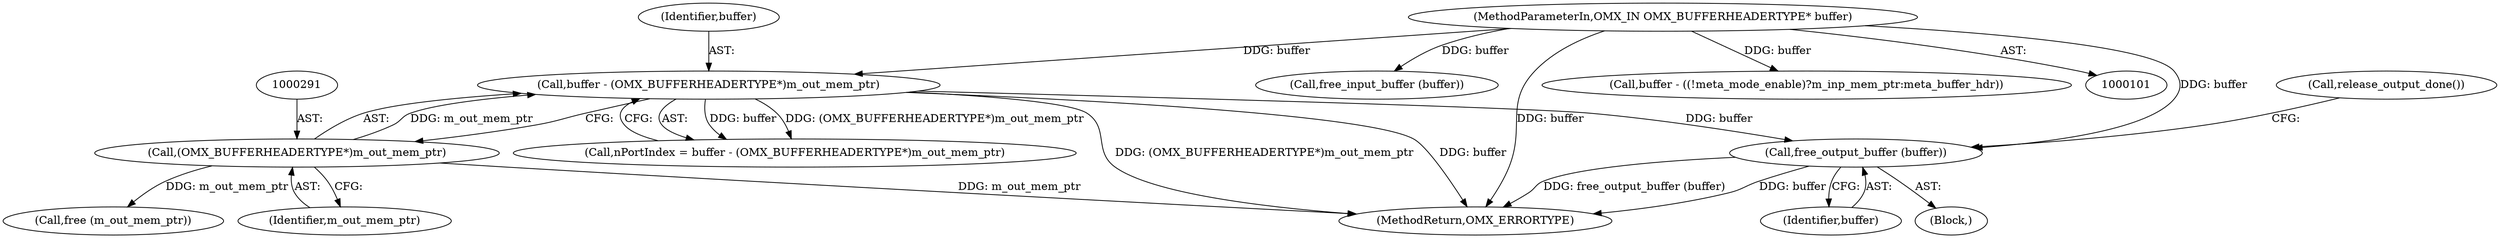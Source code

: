 digraph "0_Android_89913d7df36dbeb458ce165856bd6505a2ec647d@API" {
"1000317" [label="(Call,free_output_buffer (buffer))"];
"1000288" [label="(Call,buffer - (OMX_BUFFERHEADERTYPE*)m_out_mem_ptr)"];
"1000104" [label="(MethodParameterIn,OMX_IN OMX_BUFFERHEADERTYPE* buffer)"];
"1000290" [label="(Call,(OMX_BUFFERHEADERTYPE*)m_out_mem_ptr)"];
"1000288" [label="(Call,buffer - (OMX_BUFFERHEADERTYPE*)m_out_mem_ptr)"];
"1000214" [label="(Call,free_input_buffer (buffer))"];
"1000330" [label="(Call,free (m_out_mem_ptr))"];
"1000422" [label="(MethodReturn,OMX_ERRORTYPE)"];
"1000104" [label="(MethodParameterIn,OMX_IN OMX_BUFFERHEADERTYPE* buffer)"];
"1000289" [label="(Identifier,buffer)"];
"1000317" [label="(Call,free_output_buffer (buffer))"];
"1000286" [label="(Call,nPortIndex = buffer - (OMX_BUFFERHEADERTYPE*)m_out_mem_ptr)"];
"1000290" [label="(Call,(OMX_BUFFERHEADERTYPE*)m_out_mem_ptr)"];
"1000320" [label="(Call,release_output_done())"];
"1000188" [label="(Call,buffer - ((!meta_mode_enable)?m_inp_mem_ptr:meta_buffer_hdr))"];
"1000292" [label="(Identifier,m_out_mem_ptr)"];
"1000318" [label="(Identifier,buffer)"];
"1000307" [label="(Block,)"];
"1000317" -> "1000307"  [label="AST: "];
"1000317" -> "1000318"  [label="CFG: "];
"1000318" -> "1000317"  [label="AST: "];
"1000320" -> "1000317"  [label="CFG: "];
"1000317" -> "1000422"  [label="DDG: buffer"];
"1000317" -> "1000422"  [label="DDG: free_output_buffer (buffer)"];
"1000288" -> "1000317"  [label="DDG: buffer"];
"1000104" -> "1000317"  [label="DDG: buffer"];
"1000288" -> "1000286"  [label="AST: "];
"1000288" -> "1000290"  [label="CFG: "];
"1000289" -> "1000288"  [label="AST: "];
"1000290" -> "1000288"  [label="AST: "];
"1000286" -> "1000288"  [label="CFG: "];
"1000288" -> "1000422"  [label="DDG: (OMX_BUFFERHEADERTYPE*)m_out_mem_ptr"];
"1000288" -> "1000422"  [label="DDG: buffer"];
"1000288" -> "1000286"  [label="DDG: buffer"];
"1000288" -> "1000286"  [label="DDG: (OMX_BUFFERHEADERTYPE*)m_out_mem_ptr"];
"1000104" -> "1000288"  [label="DDG: buffer"];
"1000290" -> "1000288"  [label="DDG: m_out_mem_ptr"];
"1000104" -> "1000101"  [label="AST: "];
"1000104" -> "1000422"  [label="DDG: buffer"];
"1000104" -> "1000188"  [label="DDG: buffer"];
"1000104" -> "1000214"  [label="DDG: buffer"];
"1000290" -> "1000292"  [label="CFG: "];
"1000291" -> "1000290"  [label="AST: "];
"1000292" -> "1000290"  [label="AST: "];
"1000290" -> "1000422"  [label="DDG: m_out_mem_ptr"];
"1000290" -> "1000330"  [label="DDG: m_out_mem_ptr"];
}
